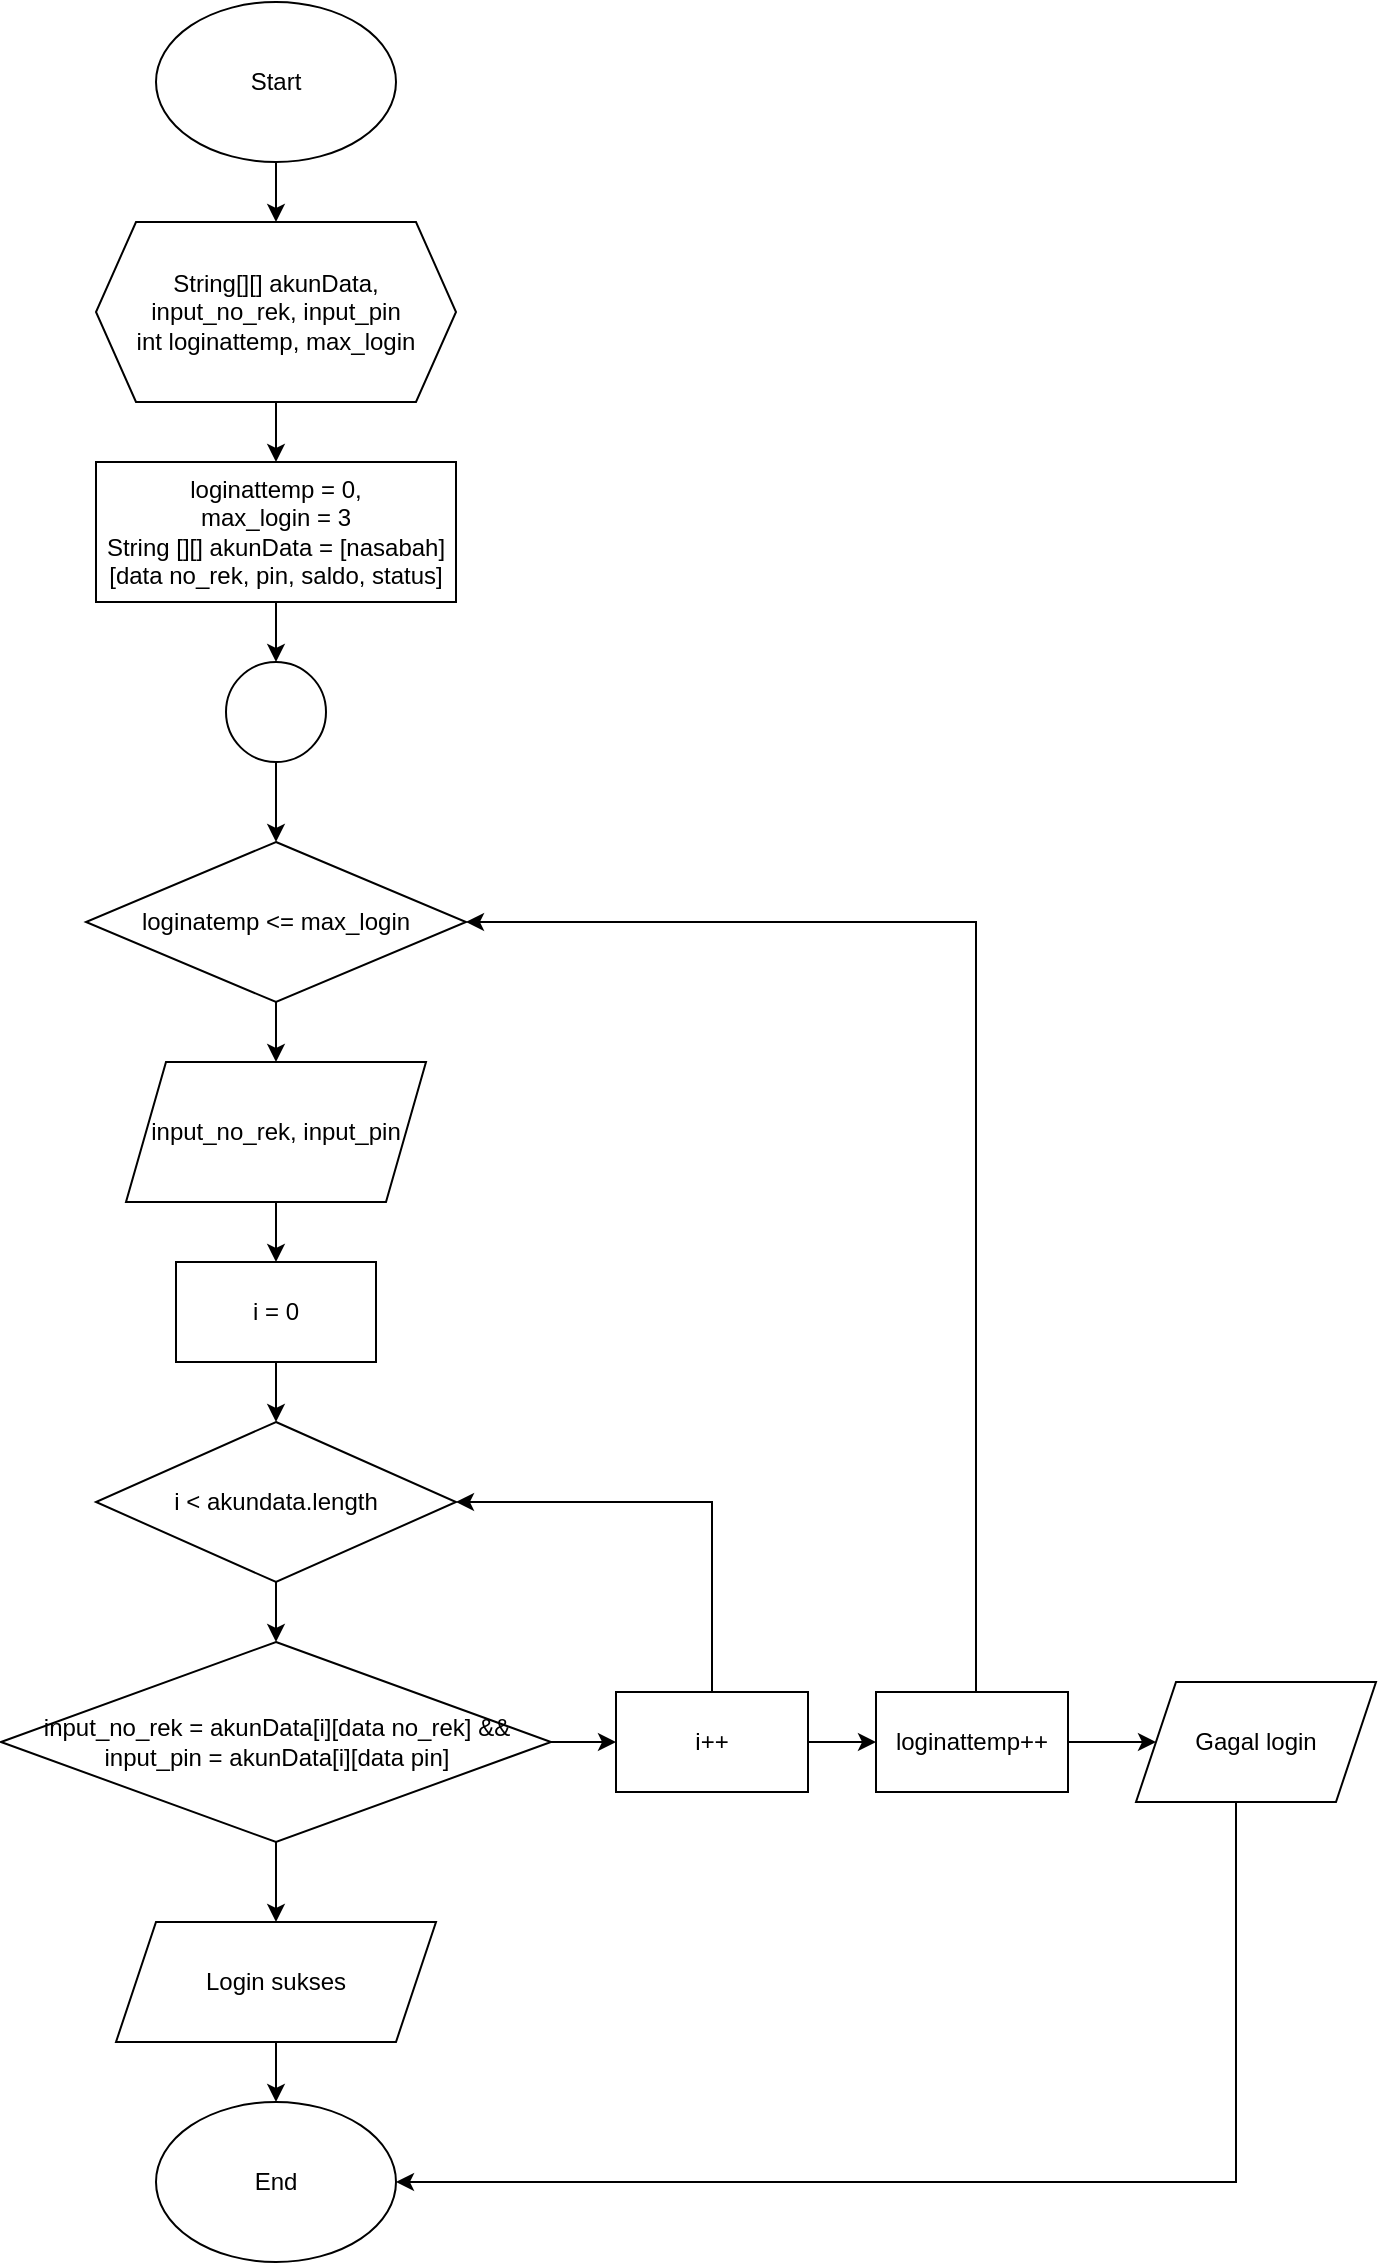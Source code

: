 <mxfile version="21.8.2" type="device">
  <diagram id="C5RBs43oDa-KdzZeNtuy" name="Page-1">
    <mxGraphModel dx="874" dy="1064" grid="1" gridSize="10" guides="1" tooltips="1" connect="1" arrows="1" fold="1" page="1" pageScale="1" pageWidth="827" pageHeight="1169" math="0" shadow="0">
      <root>
        <mxCell id="WIyWlLk6GJQsqaUBKTNV-0" />
        <mxCell id="WIyWlLk6GJQsqaUBKTNV-1" parent="WIyWlLk6GJQsqaUBKTNV-0" />
        <mxCell id="H2POudnv5H8lFqEGyHyy-2" value="" style="edgeStyle=orthogonalEdgeStyle;rounded=0;orthogonalLoop=1;jettySize=auto;html=1;" edge="1" parent="WIyWlLk6GJQsqaUBKTNV-1" source="H2POudnv5H8lFqEGyHyy-0" target="H2POudnv5H8lFqEGyHyy-1">
          <mxGeometry relative="1" as="geometry" />
        </mxCell>
        <mxCell id="H2POudnv5H8lFqEGyHyy-0" value="Start" style="ellipse;whiteSpace=wrap;html=1;" vertex="1" parent="WIyWlLk6GJQsqaUBKTNV-1">
          <mxGeometry x="160" y="110" width="120" height="80" as="geometry" />
        </mxCell>
        <mxCell id="H2POudnv5H8lFqEGyHyy-4" value="" style="edgeStyle=orthogonalEdgeStyle;rounded=0;orthogonalLoop=1;jettySize=auto;html=1;" edge="1" parent="WIyWlLk6GJQsqaUBKTNV-1" source="H2POudnv5H8lFqEGyHyy-1" target="H2POudnv5H8lFqEGyHyy-3">
          <mxGeometry relative="1" as="geometry" />
        </mxCell>
        <mxCell id="H2POudnv5H8lFqEGyHyy-1" value="String[][] akunData, input_no_rek, input_pin&lt;br&gt;int loginattemp, max_login" style="shape=hexagon;perimeter=hexagonPerimeter2;whiteSpace=wrap;html=1;fixedSize=1;" vertex="1" parent="WIyWlLk6GJQsqaUBKTNV-1">
          <mxGeometry x="130" y="220" width="180" height="90" as="geometry" />
        </mxCell>
        <mxCell id="H2POudnv5H8lFqEGyHyy-10" value="" style="edgeStyle=orthogonalEdgeStyle;rounded=0;orthogonalLoop=1;jettySize=auto;html=1;" edge="1" parent="WIyWlLk6GJQsqaUBKTNV-1" source="H2POudnv5H8lFqEGyHyy-3" target="H2POudnv5H8lFqEGyHyy-9">
          <mxGeometry relative="1" as="geometry" />
        </mxCell>
        <mxCell id="H2POudnv5H8lFqEGyHyy-3" value="loginattemp = 0,&lt;br&gt;max_login = 3&lt;br&gt;String [][] akunData = [nasabah][data no_rek, pin, saldo, status]" style="whiteSpace=wrap;html=1;" vertex="1" parent="WIyWlLk6GJQsqaUBKTNV-1">
          <mxGeometry x="130" y="340" width="180" height="70" as="geometry" />
        </mxCell>
        <mxCell id="H2POudnv5H8lFqEGyHyy-14" value="" style="edgeStyle=orthogonalEdgeStyle;rounded=0;orthogonalLoop=1;jettySize=auto;html=1;" edge="1" parent="WIyWlLk6GJQsqaUBKTNV-1" source="H2POudnv5H8lFqEGyHyy-9" target="H2POudnv5H8lFqEGyHyy-13">
          <mxGeometry relative="1" as="geometry" />
        </mxCell>
        <mxCell id="H2POudnv5H8lFqEGyHyy-9" value="" style="ellipse;whiteSpace=wrap;html=1;aspect=fixed;" vertex="1" parent="WIyWlLk6GJQsqaUBKTNV-1">
          <mxGeometry x="195" y="440" width="50" height="50" as="geometry" />
        </mxCell>
        <mxCell id="H2POudnv5H8lFqEGyHyy-16" value="" style="edgeStyle=orthogonalEdgeStyle;rounded=0;orthogonalLoop=1;jettySize=auto;html=1;" edge="1" parent="WIyWlLk6GJQsqaUBKTNV-1" source="H2POudnv5H8lFqEGyHyy-13" target="H2POudnv5H8lFqEGyHyy-15">
          <mxGeometry relative="1" as="geometry" />
        </mxCell>
        <mxCell id="H2POudnv5H8lFqEGyHyy-13" value="loginatemp &amp;lt;= max_login" style="rhombus;whiteSpace=wrap;html=1;" vertex="1" parent="WIyWlLk6GJQsqaUBKTNV-1">
          <mxGeometry x="125" y="530" width="190" height="80" as="geometry" />
        </mxCell>
        <mxCell id="H2POudnv5H8lFqEGyHyy-20" value="" style="edgeStyle=orthogonalEdgeStyle;rounded=0;orthogonalLoop=1;jettySize=auto;html=1;" edge="1" parent="WIyWlLk6GJQsqaUBKTNV-1" source="H2POudnv5H8lFqEGyHyy-15" target="H2POudnv5H8lFqEGyHyy-19">
          <mxGeometry relative="1" as="geometry" />
        </mxCell>
        <mxCell id="H2POudnv5H8lFqEGyHyy-15" value="input_no_rek, input_pin" style="shape=parallelogram;perimeter=parallelogramPerimeter;whiteSpace=wrap;html=1;fixedSize=1;" vertex="1" parent="WIyWlLk6GJQsqaUBKTNV-1">
          <mxGeometry x="145" y="640" width="150" height="70" as="geometry" />
        </mxCell>
        <mxCell id="H2POudnv5H8lFqEGyHyy-22" value="" style="edgeStyle=orthogonalEdgeStyle;rounded=0;orthogonalLoop=1;jettySize=auto;html=1;" edge="1" parent="WIyWlLk6GJQsqaUBKTNV-1" source="H2POudnv5H8lFqEGyHyy-19" target="H2POudnv5H8lFqEGyHyy-21">
          <mxGeometry relative="1" as="geometry" />
        </mxCell>
        <mxCell id="H2POudnv5H8lFqEGyHyy-19" value="i = 0" style="whiteSpace=wrap;html=1;" vertex="1" parent="WIyWlLk6GJQsqaUBKTNV-1">
          <mxGeometry x="170" y="740" width="100" height="50" as="geometry" />
        </mxCell>
        <mxCell id="H2POudnv5H8lFqEGyHyy-24" value="" style="edgeStyle=orthogonalEdgeStyle;rounded=0;orthogonalLoop=1;jettySize=auto;html=1;" edge="1" parent="WIyWlLk6GJQsqaUBKTNV-1" source="H2POudnv5H8lFqEGyHyy-21" target="H2POudnv5H8lFqEGyHyy-23">
          <mxGeometry relative="1" as="geometry" />
        </mxCell>
        <mxCell id="H2POudnv5H8lFqEGyHyy-21" value="i &amp;lt; akundata.length" style="rhombus;whiteSpace=wrap;html=1;" vertex="1" parent="WIyWlLk6GJQsqaUBKTNV-1">
          <mxGeometry x="130" y="820" width="180" height="80" as="geometry" />
        </mxCell>
        <mxCell id="H2POudnv5H8lFqEGyHyy-26" value="" style="edgeStyle=orthogonalEdgeStyle;rounded=0;orthogonalLoop=1;jettySize=auto;html=1;" edge="1" parent="WIyWlLk6GJQsqaUBKTNV-1" source="H2POudnv5H8lFqEGyHyy-23" target="H2POudnv5H8lFqEGyHyy-25">
          <mxGeometry relative="1" as="geometry" />
        </mxCell>
        <mxCell id="H2POudnv5H8lFqEGyHyy-42" value="" style="edgeStyle=orthogonalEdgeStyle;rounded=0;orthogonalLoop=1;jettySize=auto;html=1;" edge="1" parent="WIyWlLk6GJQsqaUBKTNV-1" source="H2POudnv5H8lFqEGyHyy-23" target="H2POudnv5H8lFqEGyHyy-29">
          <mxGeometry relative="1" as="geometry" />
        </mxCell>
        <mxCell id="H2POudnv5H8lFqEGyHyy-23" value="input_no_rek = akunData[i][data no_rek] &amp;amp;&amp;amp; input_pin = akunData[i][data pin]" style="rhombus;whiteSpace=wrap;html=1;" vertex="1" parent="WIyWlLk6GJQsqaUBKTNV-1">
          <mxGeometry x="82.5" y="930" width="275" height="100" as="geometry" />
        </mxCell>
        <mxCell id="H2POudnv5H8lFqEGyHyy-28" value="" style="edgeStyle=orthogonalEdgeStyle;rounded=0;orthogonalLoop=1;jettySize=auto;html=1;" edge="1" parent="WIyWlLk6GJQsqaUBKTNV-1" source="H2POudnv5H8lFqEGyHyy-25" target="H2POudnv5H8lFqEGyHyy-27">
          <mxGeometry relative="1" as="geometry" />
        </mxCell>
        <mxCell id="H2POudnv5H8lFqEGyHyy-25" value="Login sukses" style="shape=parallelogram;perimeter=parallelogramPerimeter;whiteSpace=wrap;html=1;fixedSize=1;" vertex="1" parent="WIyWlLk6GJQsqaUBKTNV-1">
          <mxGeometry x="140" y="1070" width="160" height="60" as="geometry" />
        </mxCell>
        <mxCell id="H2POudnv5H8lFqEGyHyy-27" value="End" style="ellipse;whiteSpace=wrap;html=1;" vertex="1" parent="WIyWlLk6GJQsqaUBKTNV-1">
          <mxGeometry x="160" y="1160" width="120" height="80" as="geometry" />
        </mxCell>
        <mxCell id="H2POudnv5H8lFqEGyHyy-43" value="" style="edgeStyle=orthogonalEdgeStyle;rounded=0;orthogonalLoop=1;jettySize=auto;html=1;" edge="1" parent="WIyWlLk6GJQsqaUBKTNV-1" source="H2POudnv5H8lFqEGyHyy-29" target="H2POudnv5H8lFqEGyHyy-37">
          <mxGeometry relative="1" as="geometry" />
        </mxCell>
        <mxCell id="H2POudnv5H8lFqEGyHyy-45" style="edgeStyle=orthogonalEdgeStyle;rounded=0;orthogonalLoop=1;jettySize=auto;html=1;entryX=1;entryY=0.5;entryDx=0;entryDy=0;" edge="1" parent="WIyWlLk6GJQsqaUBKTNV-1" source="H2POudnv5H8lFqEGyHyy-29" target="H2POudnv5H8lFqEGyHyy-21">
          <mxGeometry relative="1" as="geometry">
            <Array as="points">
              <mxPoint x="438" y="860" />
            </Array>
          </mxGeometry>
        </mxCell>
        <mxCell id="H2POudnv5H8lFqEGyHyy-29" value="i++" style="whiteSpace=wrap;html=1;" vertex="1" parent="WIyWlLk6GJQsqaUBKTNV-1">
          <mxGeometry x="390" y="955" width="96" height="50" as="geometry" />
        </mxCell>
        <mxCell id="H2POudnv5H8lFqEGyHyy-34" style="edgeStyle=orthogonalEdgeStyle;rounded=0;orthogonalLoop=1;jettySize=auto;html=1;entryX=1;entryY=0.5;entryDx=0;entryDy=0;" edge="1" parent="WIyWlLk6GJQsqaUBKTNV-1" source="H2POudnv5H8lFqEGyHyy-32" target="H2POudnv5H8lFqEGyHyy-27">
          <mxGeometry relative="1" as="geometry">
            <Array as="points">
              <mxPoint x="700" y="1200" />
            </Array>
          </mxGeometry>
        </mxCell>
        <mxCell id="H2POudnv5H8lFqEGyHyy-32" value="Gagal login" style="shape=parallelogram;perimeter=parallelogramPerimeter;whiteSpace=wrap;html=1;fixedSize=1;" vertex="1" parent="WIyWlLk6GJQsqaUBKTNV-1">
          <mxGeometry x="650" y="950" width="120" height="60" as="geometry" />
        </mxCell>
        <mxCell id="H2POudnv5H8lFqEGyHyy-44" value="" style="edgeStyle=orthogonalEdgeStyle;rounded=0;orthogonalLoop=1;jettySize=auto;html=1;" edge="1" parent="WIyWlLk6GJQsqaUBKTNV-1" source="H2POudnv5H8lFqEGyHyy-37" target="H2POudnv5H8lFqEGyHyy-32">
          <mxGeometry relative="1" as="geometry" />
        </mxCell>
        <mxCell id="H2POudnv5H8lFqEGyHyy-47" style="edgeStyle=orthogonalEdgeStyle;rounded=0;orthogonalLoop=1;jettySize=auto;html=1;entryX=1;entryY=0.5;entryDx=0;entryDy=0;" edge="1" parent="WIyWlLk6GJQsqaUBKTNV-1" source="H2POudnv5H8lFqEGyHyy-37" target="H2POudnv5H8lFqEGyHyy-13">
          <mxGeometry relative="1" as="geometry">
            <Array as="points">
              <mxPoint x="570" y="570" />
            </Array>
          </mxGeometry>
        </mxCell>
        <mxCell id="H2POudnv5H8lFqEGyHyy-37" value="loginattemp++" style="whiteSpace=wrap;html=1;" vertex="1" parent="WIyWlLk6GJQsqaUBKTNV-1">
          <mxGeometry x="520" y="955" width="96" height="50" as="geometry" />
        </mxCell>
      </root>
    </mxGraphModel>
  </diagram>
</mxfile>
